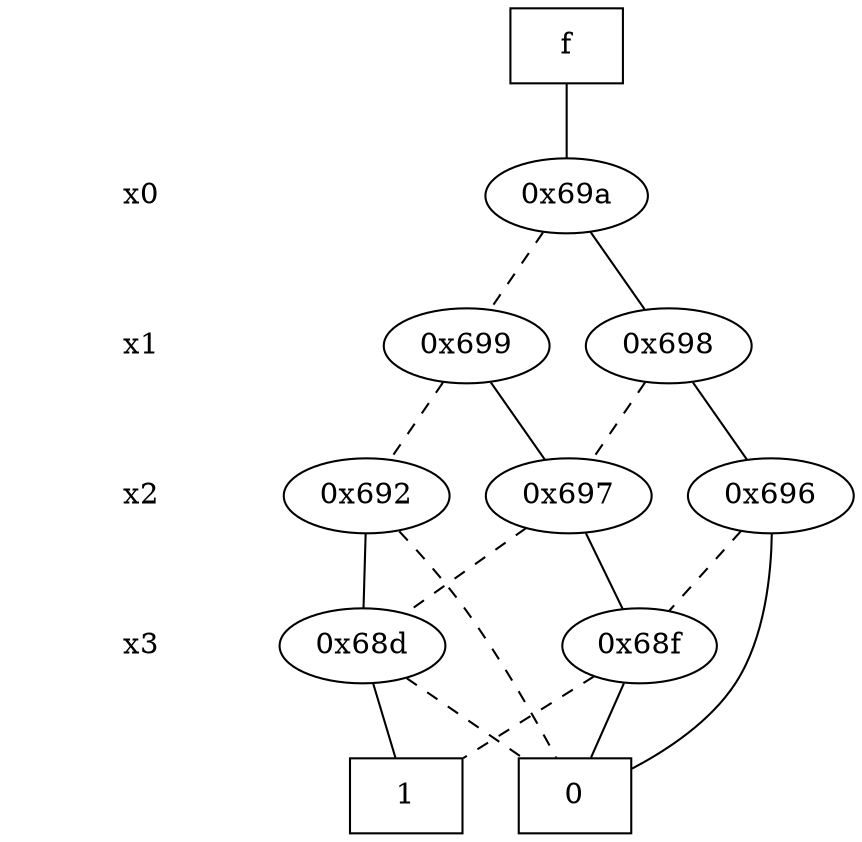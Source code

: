 digraph "DD" {
size = "7.5,10"
center = true;
edge [dir = none];
{ node [shape = plaintext];
  edge [style = invis];
  "CONST NODES" [style = invis];
" x0 " -> " x1 " -> " x2 " -> " x3 " -> "CONST NODES"; 
}
{ rank = same; node [shape = box]; edge [style = invis];
"f"; }
{ rank = same; " x0 ";
"0x69a";
}
{ rank = same; " x1 ";
"0x698";
"0x699";
}
{ rank = same; " x2 ";
"0x696";
"0x697";
"0x692";
}
{ rank = same; " x3 ";
"0x68f";
"0x68d";
}
{ rank = same; "CONST NODES";
{ node [shape = box]; "0x657";
"0x656";
}
}
"f" -> "0x69a" [style = solid];
"0x69a" -> "0x698";
"0x69a" -> "0x699" [style = dashed];
"0x698" -> "0x696";
"0x698" -> "0x697" [style = dashed];
"0x699" -> "0x697";
"0x699" -> "0x692" [style = dashed];
"0x696" -> "0x657";
"0x696" -> "0x68f" [style = dashed];
"0x697" -> "0x68f";
"0x697" -> "0x68d" [style = dashed];
"0x692" -> "0x68d";
"0x692" -> "0x657" [style = dashed];
"0x68f" -> "0x657";
"0x68f" -> "0x656" [style = dashed];
"0x68d" -> "0x656";
"0x68d" -> "0x657" [style = dashed];
"0x657" [label = "0"];
"0x656" [label = "1"];
}
